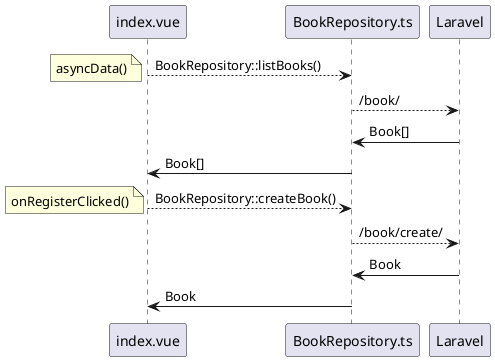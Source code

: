 @startuml
"index.vue" --> BookRepository.ts: BookRepository::listBooks()
note left : asyncData()
BookRepository.ts --> Laravel: /book/
Laravel -> BookRepository.ts: Book[]
BookRepository.ts -> index.vue: Book[]

"index.vue" --> BookRepository.ts: BookRepository::createBook()
note left : onRegisterClicked()
BookRepository.ts --> Laravel: /book/create/
Laravel -> BookRepository.ts: Book
BookRepository.ts -> index.vue: Book
@enduml
